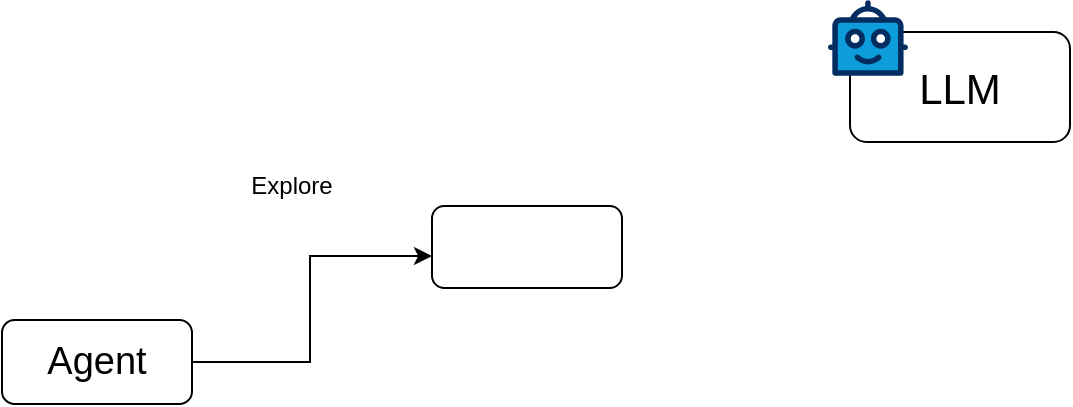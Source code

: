 <mxfile version="28.2.1">
  <diagram name="第 1 页" id="-67-8i8DmLZlF9Vm9H63">
    <mxGraphModel dx="647" dy="394" grid="0" gridSize="10" guides="1" tooltips="1" connect="1" arrows="1" fold="1" page="1" pageScale="1" pageWidth="4681" pageHeight="3300" math="0" shadow="0">
      <root>
        <mxCell id="0" />
        <mxCell id="1" parent="0" />
        <mxCell id="YKDILyGexd_aIcYHHave-4" value="&lt;font style=&quot;font-size: 21px;&quot;&gt;LLM&lt;/font&gt;" style="rounded=1;whiteSpace=wrap;html=1;" vertex="1" parent="1">
          <mxGeometry x="516" y="129" width="110" height="55" as="geometry" />
        </mxCell>
        <mxCell id="YKDILyGexd_aIcYHHave-7" value="" style="edgeStyle=orthogonalEdgeStyle;rounded=0;orthogonalLoop=1;jettySize=auto;html=1;" edge="1" parent="1" source="YKDILyGexd_aIcYHHave-1" target="YKDILyGexd_aIcYHHave-6">
          <mxGeometry relative="1" as="geometry">
            <Array as="points">
              <mxPoint x="246" y="294" />
              <mxPoint x="246" y="241" />
            </Array>
          </mxGeometry>
        </mxCell>
        <mxCell id="YKDILyGexd_aIcYHHave-1" value="&lt;font style=&quot;font-size: 19px;&quot;&gt;Agent&lt;/font&gt;" style="rounded=1;whiteSpace=wrap;html=1;" vertex="1" parent="1">
          <mxGeometry x="92" y="273" width="95" height="42" as="geometry" />
        </mxCell>
        <mxCell id="YKDILyGexd_aIcYHHave-3" value="" style="verticalLabelPosition=bottom;aspect=fixed;html=1;shape=mxgraph.salesforce.bots;fillColorStyles=fillColor2,fillColor3,fillColor4;fillColor2=#032d60;fillColor3=#0d9dda;fillColor4=#ffffff;fillColor=none;strokeColor=none;" vertex="1" parent="1">
          <mxGeometry x="505" y="113" width="40" height="38" as="geometry" />
        </mxCell>
        <mxCell id="YKDILyGexd_aIcYHHave-6" value="" style="whiteSpace=wrap;html=1;rounded=1;" vertex="1" parent="1">
          <mxGeometry x="307" y="216" width="95" height="41" as="geometry" />
        </mxCell>
        <mxCell id="YKDILyGexd_aIcYHHave-8" value="Explore" style="text;html=1;align=center;verticalAlign=middle;whiteSpace=wrap;rounded=0;" vertex="1" parent="1">
          <mxGeometry x="207" y="191" width="60" height="30" as="geometry" />
        </mxCell>
      </root>
    </mxGraphModel>
  </diagram>
</mxfile>
